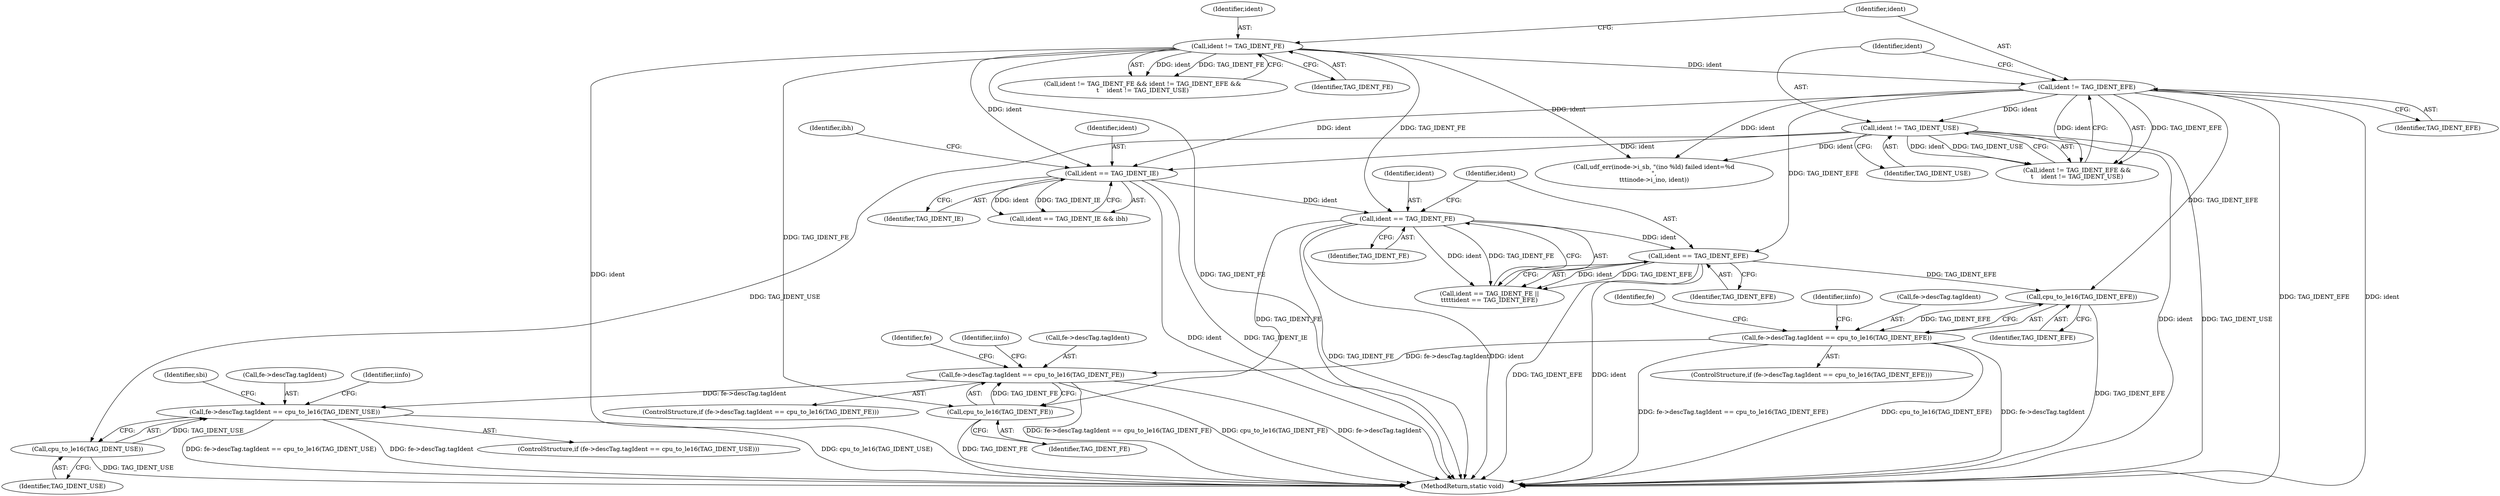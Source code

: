 digraph "0_linux_c03aa9f6e1f938618e6db2e23afef0574efeeb65@pointer" {
"1000499" [label="(Call,fe->descTag.tagIdent == cpu_to_le16(TAG_IDENT_USE))"];
"1000443" [label="(Call,fe->descTag.tagIdent == cpu_to_le16(TAG_IDENT_FE))"];
"1000387" [label="(Call,fe->descTag.tagIdent == cpu_to_le16(TAG_IDENT_EFE))"];
"1000393" [label="(Call,cpu_to_le16(TAG_IDENT_EFE))"];
"1000271" [label="(Call,ident == TAG_IDENT_EFE)"];
"1000268" [label="(Call,ident == TAG_IDENT_FE)"];
"1000221" [label="(Call,ident == TAG_IDENT_IE)"];
"1000163" [label="(Call,ident != TAG_IDENT_USE)"];
"1000160" [label="(Call,ident != TAG_IDENT_EFE)"];
"1000156" [label="(Call,ident != TAG_IDENT_FE)"];
"1000449" [label="(Call,cpu_to_le16(TAG_IDENT_FE))"];
"1000505" [label="(Call,cpu_to_le16(TAG_IDENT_USE))"];
"1000222" [label="(Identifier,ident)"];
"1000272" [label="(Identifier,ident)"];
"1000505" [label="(Call,cpu_to_le16(TAG_IDENT_USE))"];
"1000443" [label="(Call,fe->descTag.tagIdent == cpu_to_le16(TAG_IDENT_FE))"];
"1000221" [label="(Call,ident == TAG_IDENT_IE)"];
"1000500" [label="(Call,fe->descTag.tagIdent)"];
"1000162" [label="(Identifier,TAG_IDENT_EFE)"];
"1000161" [label="(Identifier,ident)"];
"1000446" [label="(Identifier,fe)"];
"1000220" [label="(Call,ident == TAG_IDENT_IE && ibh)"];
"1000387" [label="(Call,fe->descTag.tagIdent == cpu_to_le16(TAG_IDENT_EFE))"];
"1000155" [label="(Call,ident != TAG_IDENT_FE && ident != TAG_IDENT_EFE &&\n\t    ident != TAG_IDENT_USE)"];
"1000394" [label="(Identifier,TAG_IDENT_EFE)"];
"1000444" [label="(Call,fe->descTag.tagIdent)"];
"1000163" [label="(Call,ident != TAG_IDENT_USE)"];
"1000450" [label="(Identifier,TAG_IDENT_FE)"];
"1000506" [label="(Identifier,TAG_IDENT_USE)"];
"1000270" [label="(Identifier,TAG_IDENT_FE)"];
"1000271" [label="(Call,ident == TAG_IDENT_EFE)"];
"1000449" [label="(Call,cpu_to_le16(TAG_IDENT_FE))"];
"1000158" [label="(Identifier,TAG_IDENT_FE)"];
"1000160" [label="(Call,ident != TAG_IDENT_EFE)"];
"1000267" [label="(Call,ident == TAG_IDENT_FE ||\n\t\t\t\t\tident == TAG_IDENT_EFE)"];
"1000386" [label="(ControlStructure,if (fe->descTag.tagIdent == cpu_to_le16(TAG_IDENT_EFE)))"];
"1000273" [label="(Identifier,TAG_IDENT_EFE)"];
"1000442" [label="(ControlStructure,if (fe->descTag.tagIdent == cpu_to_le16(TAG_IDENT_FE)))"];
"1000398" [label="(Identifier,iinfo)"];
"1000224" [label="(Identifier,ibh)"];
"1000165" [label="(Identifier,TAG_IDENT_USE)"];
"1000159" [label="(Call,ident != TAG_IDENT_EFE &&\n\t    ident != TAG_IDENT_USE)"];
"1000502" [label="(Identifier,fe)"];
"1000269" [label="(Identifier,ident)"];
"1000223" [label="(Identifier,TAG_IDENT_IE)"];
"1000499" [label="(Call,fe->descTag.tagIdent == cpu_to_le16(TAG_IDENT_USE))"];
"1000498" [label="(ControlStructure,if (fe->descTag.tagIdent == cpu_to_le16(TAG_IDENT_USE)))"];
"1000510" [label="(Identifier,iinfo)"];
"1000157" [label="(Identifier,ident)"];
"1000167" [label="(Call,udf_err(inode->i_sb, \"(ino %ld) failed ident=%d\n\",\n\t\t\tinode->i_ino, ident))"];
"1000393" [label="(Call,cpu_to_le16(TAG_IDENT_EFE))"];
"1000164" [label="(Identifier,ident)"];
"1001156" [label="(MethodReturn,static void)"];
"1000156" [label="(Call,ident != TAG_IDENT_FE)"];
"1000569" [label="(Identifier,sbi)"];
"1000454" [label="(Identifier,iinfo)"];
"1000388" [label="(Call,fe->descTag.tagIdent)"];
"1000268" [label="(Call,ident == TAG_IDENT_FE)"];
"1000499" -> "1000498"  [label="AST: "];
"1000499" -> "1000505"  [label="CFG: "];
"1000500" -> "1000499"  [label="AST: "];
"1000505" -> "1000499"  [label="AST: "];
"1000510" -> "1000499"  [label="CFG: "];
"1000569" -> "1000499"  [label="CFG: "];
"1000499" -> "1001156"  [label="DDG: fe->descTag.tagIdent == cpu_to_le16(TAG_IDENT_USE)"];
"1000499" -> "1001156"  [label="DDG: fe->descTag.tagIdent"];
"1000499" -> "1001156"  [label="DDG: cpu_to_le16(TAG_IDENT_USE)"];
"1000443" -> "1000499"  [label="DDG: fe->descTag.tagIdent"];
"1000505" -> "1000499"  [label="DDG: TAG_IDENT_USE"];
"1000443" -> "1000442"  [label="AST: "];
"1000443" -> "1000449"  [label="CFG: "];
"1000444" -> "1000443"  [label="AST: "];
"1000449" -> "1000443"  [label="AST: "];
"1000454" -> "1000443"  [label="CFG: "];
"1000502" -> "1000443"  [label="CFG: "];
"1000443" -> "1001156"  [label="DDG: fe->descTag.tagIdent == cpu_to_le16(TAG_IDENT_FE)"];
"1000443" -> "1001156"  [label="DDG: cpu_to_le16(TAG_IDENT_FE)"];
"1000443" -> "1001156"  [label="DDG: fe->descTag.tagIdent"];
"1000387" -> "1000443"  [label="DDG: fe->descTag.tagIdent"];
"1000449" -> "1000443"  [label="DDG: TAG_IDENT_FE"];
"1000387" -> "1000386"  [label="AST: "];
"1000387" -> "1000393"  [label="CFG: "];
"1000388" -> "1000387"  [label="AST: "];
"1000393" -> "1000387"  [label="AST: "];
"1000398" -> "1000387"  [label="CFG: "];
"1000446" -> "1000387"  [label="CFG: "];
"1000387" -> "1001156"  [label="DDG: cpu_to_le16(TAG_IDENT_EFE)"];
"1000387" -> "1001156"  [label="DDG: fe->descTag.tagIdent"];
"1000387" -> "1001156"  [label="DDG: fe->descTag.tagIdent == cpu_to_le16(TAG_IDENT_EFE)"];
"1000393" -> "1000387"  [label="DDG: TAG_IDENT_EFE"];
"1000393" -> "1000394"  [label="CFG: "];
"1000394" -> "1000393"  [label="AST: "];
"1000393" -> "1001156"  [label="DDG: TAG_IDENT_EFE"];
"1000271" -> "1000393"  [label="DDG: TAG_IDENT_EFE"];
"1000160" -> "1000393"  [label="DDG: TAG_IDENT_EFE"];
"1000271" -> "1000267"  [label="AST: "];
"1000271" -> "1000273"  [label="CFG: "];
"1000272" -> "1000271"  [label="AST: "];
"1000273" -> "1000271"  [label="AST: "];
"1000267" -> "1000271"  [label="CFG: "];
"1000271" -> "1001156"  [label="DDG: TAG_IDENT_EFE"];
"1000271" -> "1001156"  [label="DDG: ident"];
"1000271" -> "1000267"  [label="DDG: ident"];
"1000271" -> "1000267"  [label="DDG: TAG_IDENT_EFE"];
"1000268" -> "1000271"  [label="DDG: ident"];
"1000160" -> "1000271"  [label="DDG: TAG_IDENT_EFE"];
"1000268" -> "1000267"  [label="AST: "];
"1000268" -> "1000270"  [label="CFG: "];
"1000269" -> "1000268"  [label="AST: "];
"1000270" -> "1000268"  [label="AST: "];
"1000272" -> "1000268"  [label="CFG: "];
"1000267" -> "1000268"  [label="CFG: "];
"1000268" -> "1001156"  [label="DDG: ident"];
"1000268" -> "1001156"  [label="DDG: TAG_IDENT_FE"];
"1000268" -> "1000267"  [label="DDG: ident"];
"1000268" -> "1000267"  [label="DDG: TAG_IDENT_FE"];
"1000221" -> "1000268"  [label="DDG: ident"];
"1000156" -> "1000268"  [label="DDG: TAG_IDENT_FE"];
"1000268" -> "1000449"  [label="DDG: TAG_IDENT_FE"];
"1000221" -> "1000220"  [label="AST: "];
"1000221" -> "1000223"  [label="CFG: "];
"1000222" -> "1000221"  [label="AST: "];
"1000223" -> "1000221"  [label="AST: "];
"1000224" -> "1000221"  [label="CFG: "];
"1000220" -> "1000221"  [label="CFG: "];
"1000221" -> "1001156"  [label="DDG: TAG_IDENT_IE"];
"1000221" -> "1001156"  [label="DDG: ident"];
"1000221" -> "1000220"  [label="DDG: ident"];
"1000221" -> "1000220"  [label="DDG: TAG_IDENT_IE"];
"1000163" -> "1000221"  [label="DDG: ident"];
"1000156" -> "1000221"  [label="DDG: ident"];
"1000160" -> "1000221"  [label="DDG: ident"];
"1000163" -> "1000159"  [label="AST: "];
"1000163" -> "1000165"  [label="CFG: "];
"1000164" -> "1000163"  [label="AST: "];
"1000165" -> "1000163"  [label="AST: "];
"1000159" -> "1000163"  [label="CFG: "];
"1000163" -> "1001156"  [label="DDG: ident"];
"1000163" -> "1001156"  [label="DDG: TAG_IDENT_USE"];
"1000163" -> "1000159"  [label="DDG: ident"];
"1000163" -> "1000159"  [label="DDG: TAG_IDENT_USE"];
"1000160" -> "1000163"  [label="DDG: ident"];
"1000163" -> "1000167"  [label="DDG: ident"];
"1000163" -> "1000505"  [label="DDG: TAG_IDENT_USE"];
"1000160" -> "1000159"  [label="AST: "];
"1000160" -> "1000162"  [label="CFG: "];
"1000161" -> "1000160"  [label="AST: "];
"1000162" -> "1000160"  [label="AST: "];
"1000164" -> "1000160"  [label="CFG: "];
"1000159" -> "1000160"  [label="CFG: "];
"1000160" -> "1001156"  [label="DDG: TAG_IDENT_EFE"];
"1000160" -> "1001156"  [label="DDG: ident"];
"1000160" -> "1000159"  [label="DDG: ident"];
"1000160" -> "1000159"  [label="DDG: TAG_IDENT_EFE"];
"1000156" -> "1000160"  [label="DDG: ident"];
"1000160" -> "1000167"  [label="DDG: ident"];
"1000156" -> "1000155"  [label="AST: "];
"1000156" -> "1000158"  [label="CFG: "];
"1000157" -> "1000156"  [label="AST: "];
"1000158" -> "1000156"  [label="AST: "];
"1000161" -> "1000156"  [label="CFG: "];
"1000155" -> "1000156"  [label="CFG: "];
"1000156" -> "1001156"  [label="DDG: ident"];
"1000156" -> "1001156"  [label="DDG: TAG_IDENT_FE"];
"1000156" -> "1000155"  [label="DDG: ident"];
"1000156" -> "1000155"  [label="DDG: TAG_IDENT_FE"];
"1000156" -> "1000167"  [label="DDG: ident"];
"1000156" -> "1000449"  [label="DDG: TAG_IDENT_FE"];
"1000449" -> "1000450"  [label="CFG: "];
"1000450" -> "1000449"  [label="AST: "];
"1000449" -> "1001156"  [label="DDG: TAG_IDENT_FE"];
"1000505" -> "1000506"  [label="CFG: "];
"1000506" -> "1000505"  [label="AST: "];
"1000505" -> "1001156"  [label="DDG: TAG_IDENT_USE"];
}
